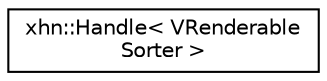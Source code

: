 digraph "Graphical Class Hierarchy"
{
  edge [fontname="Helvetica",fontsize="10",labelfontname="Helvetica",labelfontsize="10"];
  node [fontname="Helvetica",fontsize="10",shape=record];
  rankdir="LR";
  Node1 [label="xhn::Handle\< VRenderable\lSorter \>",height=0.2,width=0.4,color="black", fillcolor="white", style="filled",URL="$classxhn_1_1_handle.html"];
}
